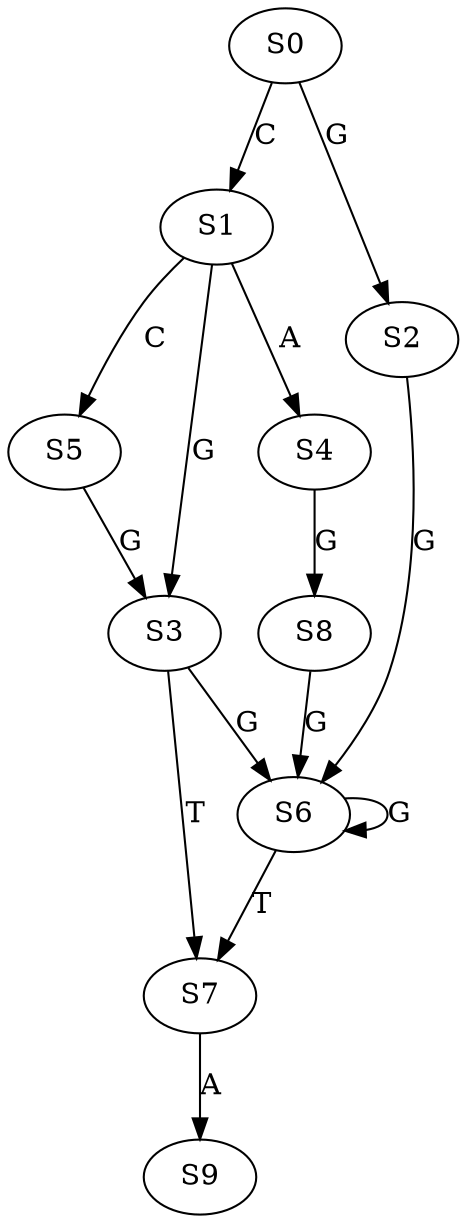 strict digraph  {
	S0 -> S1 [ label = C ];
	S0 -> S2 [ label = G ];
	S1 -> S3 [ label = G ];
	S1 -> S4 [ label = A ];
	S1 -> S5 [ label = C ];
	S2 -> S6 [ label = G ];
	S3 -> S6 [ label = G ];
	S3 -> S7 [ label = T ];
	S4 -> S8 [ label = G ];
	S5 -> S3 [ label = G ];
	S6 -> S7 [ label = T ];
	S6 -> S6 [ label = G ];
	S7 -> S9 [ label = A ];
	S8 -> S6 [ label = G ];
}
